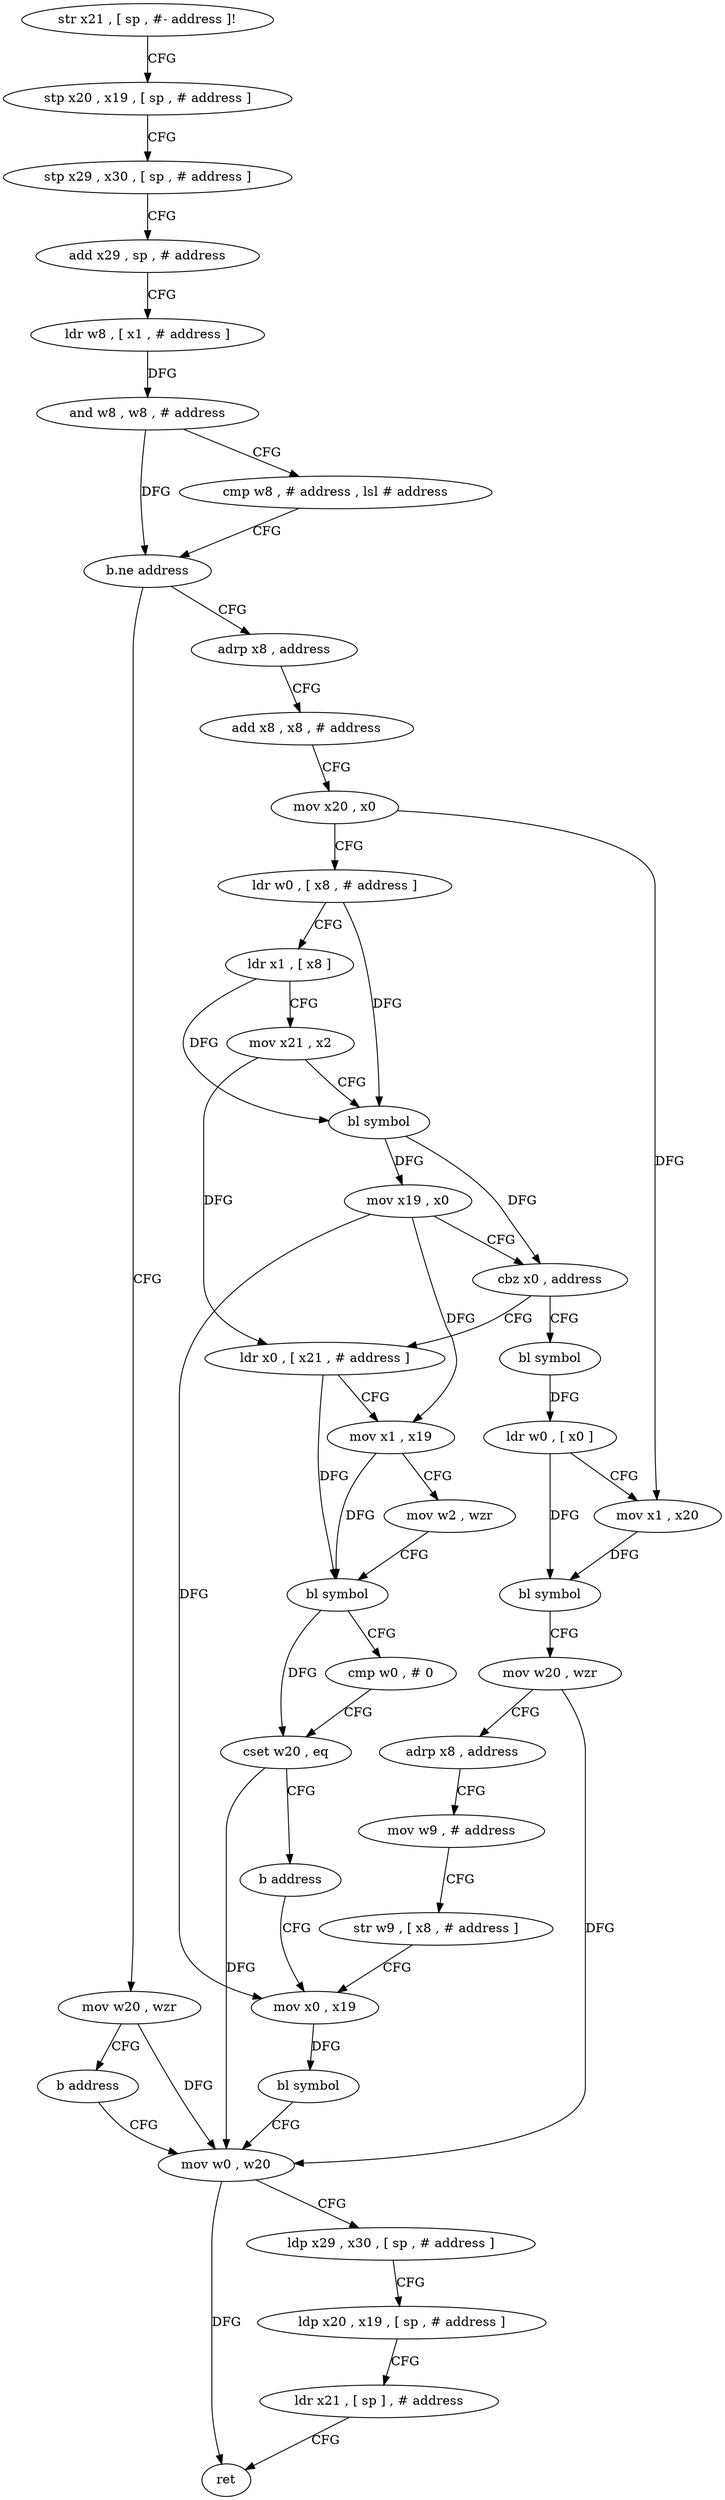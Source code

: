 digraph "func" {
"4213616" [label = "str x21 , [ sp , #- address ]!" ]
"4213620" [label = "stp x20 , x19 , [ sp , # address ]" ]
"4213624" [label = "stp x29 , x30 , [ sp , # address ]" ]
"4213628" [label = "add x29 , sp , # address" ]
"4213632" [label = "ldr w8 , [ x1 , # address ]" ]
"4213636" [label = "and w8 , w8 , # address" ]
"4213640" [label = "cmp w8 , # address , lsl # address" ]
"4213644" [label = "b.ne address" ]
"4213712" [label = "mov w20 , wzr" ]
"4213648" [label = "adrp x8 , address" ]
"4213716" [label = "b address" ]
"4213760" [label = "mov w0 , w20" ]
"4213652" [label = "add x8 , x8 , # address" ]
"4213656" [label = "mov x20 , x0" ]
"4213660" [label = "ldr w0 , [ x8 , # address ]" ]
"4213664" [label = "ldr x1 , [ x8 ]" ]
"4213668" [label = "mov x21 , x2" ]
"4213672" [label = "bl symbol" ]
"4213676" [label = "mov x19 , x0" ]
"4213680" [label = "cbz x0 , address" ]
"4213720" [label = "bl symbol" ]
"4213684" [label = "ldr x0 , [ x21 , # address ]" ]
"4213764" [label = "ldp x29 , x30 , [ sp , # address ]" ]
"4213768" [label = "ldp x20 , x19 , [ sp , # address ]" ]
"4213772" [label = "ldr x21 , [ sp ] , # address" ]
"4213776" [label = "ret" ]
"4213724" [label = "ldr w0 , [ x0 ]" ]
"4213728" [label = "mov x1 , x20" ]
"4213732" [label = "bl symbol" ]
"4213736" [label = "mov w20 , wzr" ]
"4213740" [label = "adrp x8 , address" ]
"4213744" [label = "mov w9 , # address" ]
"4213748" [label = "str w9 , [ x8 , # address ]" ]
"4213752" [label = "mov x0 , x19" ]
"4213688" [label = "mov x1 , x19" ]
"4213692" [label = "mov w2 , wzr" ]
"4213696" [label = "bl symbol" ]
"4213700" [label = "cmp w0 , # 0" ]
"4213704" [label = "cset w20 , eq" ]
"4213708" [label = "b address" ]
"4213756" [label = "bl symbol" ]
"4213616" -> "4213620" [ label = "CFG" ]
"4213620" -> "4213624" [ label = "CFG" ]
"4213624" -> "4213628" [ label = "CFG" ]
"4213628" -> "4213632" [ label = "CFG" ]
"4213632" -> "4213636" [ label = "DFG" ]
"4213636" -> "4213640" [ label = "CFG" ]
"4213636" -> "4213644" [ label = "DFG" ]
"4213640" -> "4213644" [ label = "CFG" ]
"4213644" -> "4213712" [ label = "CFG" ]
"4213644" -> "4213648" [ label = "CFG" ]
"4213712" -> "4213716" [ label = "CFG" ]
"4213712" -> "4213760" [ label = "DFG" ]
"4213648" -> "4213652" [ label = "CFG" ]
"4213716" -> "4213760" [ label = "CFG" ]
"4213760" -> "4213764" [ label = "CFG" ]
"4213760" -> "4213776" [ label = "DFG" ]
"4213652" -> "4213656" [ label = "CFG" ]
"4213656" -> "4213660" [ label = "CFG" ]
"4213656" -> "4213728" [ label = "DFG" ]
"4213660" -> "4213664" [ label = "CFG" ]
"4213660" -> "4213672" [ label = "DFG" ]
"4213664" -> "4213668" [ label = "CFG" ]
"4213664" -> "4213672" [ label = "DFG" ]
"4213668" -> "4213672" [ label = "CFG" ]
"4213668" -> "4213684" [ label = "DFG" ]
"4213672" -> "4213676" [ label = "DFG" ]
"4213672" -> "4213680" [ label = "DFG" ]
"4213676" -> "4213680" [ label = "CFG" ]
"4213676" -> "4213688" [ label = "DFG" ]
"4213676" -> "4213752" [ label = "DFG" ]
"4213680" -> "4213720" [ label = "CFG" ]
"4213680" -> "4213684" [ label = "CFG" ]
"4213720" -> "4213724" [ label = "DFG" ]
"4213684" -> "4213688" [ label = "CFG" ]
"4213684" -> "4213696" [ label = "DFG" ]
"4213764" -> "4213768" [ label = "CFG" ]
"4213768" -> "4213772" [ label = "CFG" ]
"4213772" -> "4213776" [ label = "CFG" ]
"4213724" -> "4213728" [ label = "CFG" ]
"4213724" -> "4213732" [ label = "DFG" ]
"4213728" -> "4213732" [ label = "DFG" ]
"4213732" -> "4213736" [ label = "CFG" ]
"4213736" -> "4213740" [ label = "CFG" ]
"4213736" -> "4213760" [ label = "DFG" ]
"4213740" -> "4213744" [ label = "CFG" ]
"4213744" -> "4213748" [ label = "CFG" ]
"4213748" -> "4213752" [ label = "CFG" ]
"4213752" -> "4213756" [ label = "DFG" ]
"4213688" -> "4213692" [ label = "CFG" ]
"4213688" -> "4213696" [ label = "DFG" ]
"4213692" -> "4213696" [ label = "CFG" ]
"4213696" -> "4213700" [ label = "CFG" ]
"4213696" -> "4213704" [ label = "DFG" ]
"4213700" -> "4213704" [ label = "CFG" ]
"4213704" -> "4213708" [ label = "CFG" ]
"4213704" -> "4213760" [ label = "DFG" ]
"4213708" -> "4213752" [ label = "CFG" ]
"4213756" -> "4213760" [ label = "CFG" ]
}
